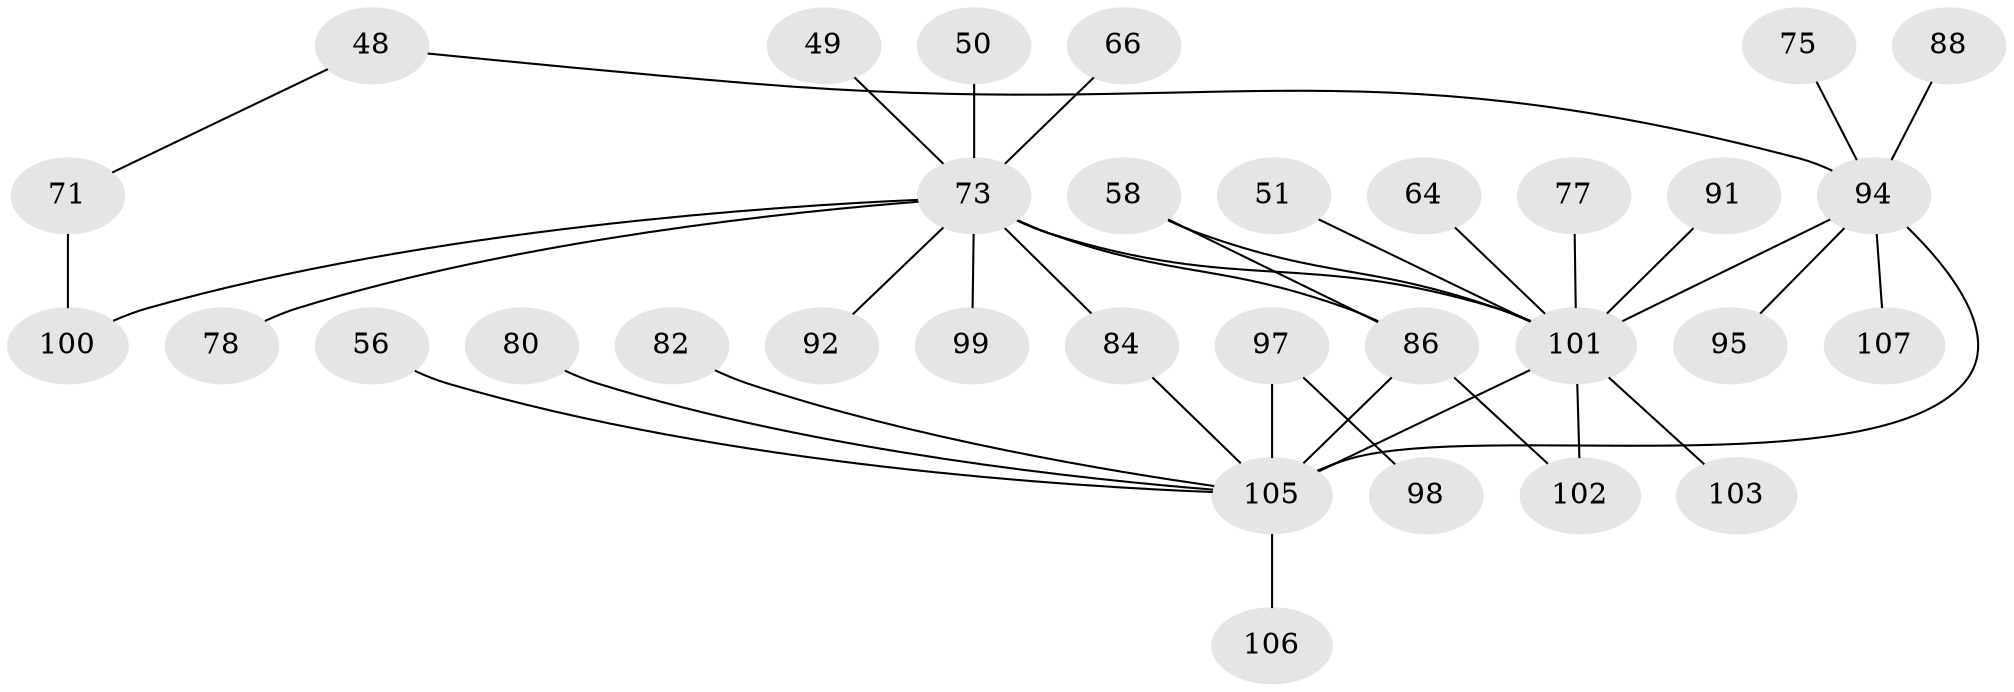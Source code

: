 // original degree distribution, {4: 0.06542056074766354, 2: 0.21495327102803738, 6: 0.028037383177570093, 5: 0.08411214953271028, 3: 0.2897196261682243, 7: 0.009345794392523364, 1: 0.308411214953271}
// Generated by graph-tools (version 1.1) at 2025/44/03/04/25 21:44:53]
// undirected, 32 vertices, 37 edges
graph export_dot {
graph [start="1"]
  node [color=gray90,style=filled];
  48;
  49;
  50;
  51;
  56;
  58;
  64;
  66;
  71;
  73 [super="+42+23+44"];
  75 [super="+30+43"];
  77;
  78;
  80;
  82;
  84 [super="+41+70+79"];
  86 [super="+22"];
  88;
  91;
  92;
  94 [super="+34+85+81+74"];
  95 [super="+20"];
  97 [super="+28"];
  98;
  99;
  100 [super="+8"];
  101 [super="+90+89+93+83+87"];
  102 [super="+76"];
  103;
  105 [super="+96+68+104+72"];
  106;
  107;
  48 -- 71;
  48 -- 94;
  49 -- 73;
  50 -- 73;
  51 -- 101;
  56 -- 105;
  58 -- 86;
  58 -- 101;
  64 -- 101;
  66 -- 73;
  71 -- 100 [weight=2];
  73 -- 99;
  73 -- 100;
  73 -- 78;
  73 -- 92;
  73 -- 86 [weight=2];
  73 -- 84;
  73 -- 101 [weight=5];
  75 -- 94;
  77 -- 101;
  80 -- 105;
  82 -- 105 [weight=2];
  84 -- 105;
  86 -- 102;
  86 -- 105 [weight=2];
  88 -- 94;
  91 -- 101;
  94 -- 101 [weight=7];
  94 -- 105;
  94 -- 95 [weight=2];
  94 -- 107;
  97 -- 98;
  97 -- 105 [weight=3];
  101 -- 103;
  101 -- 105 [weight=7];
  101 -- 102;
  105 -- 106;
}
